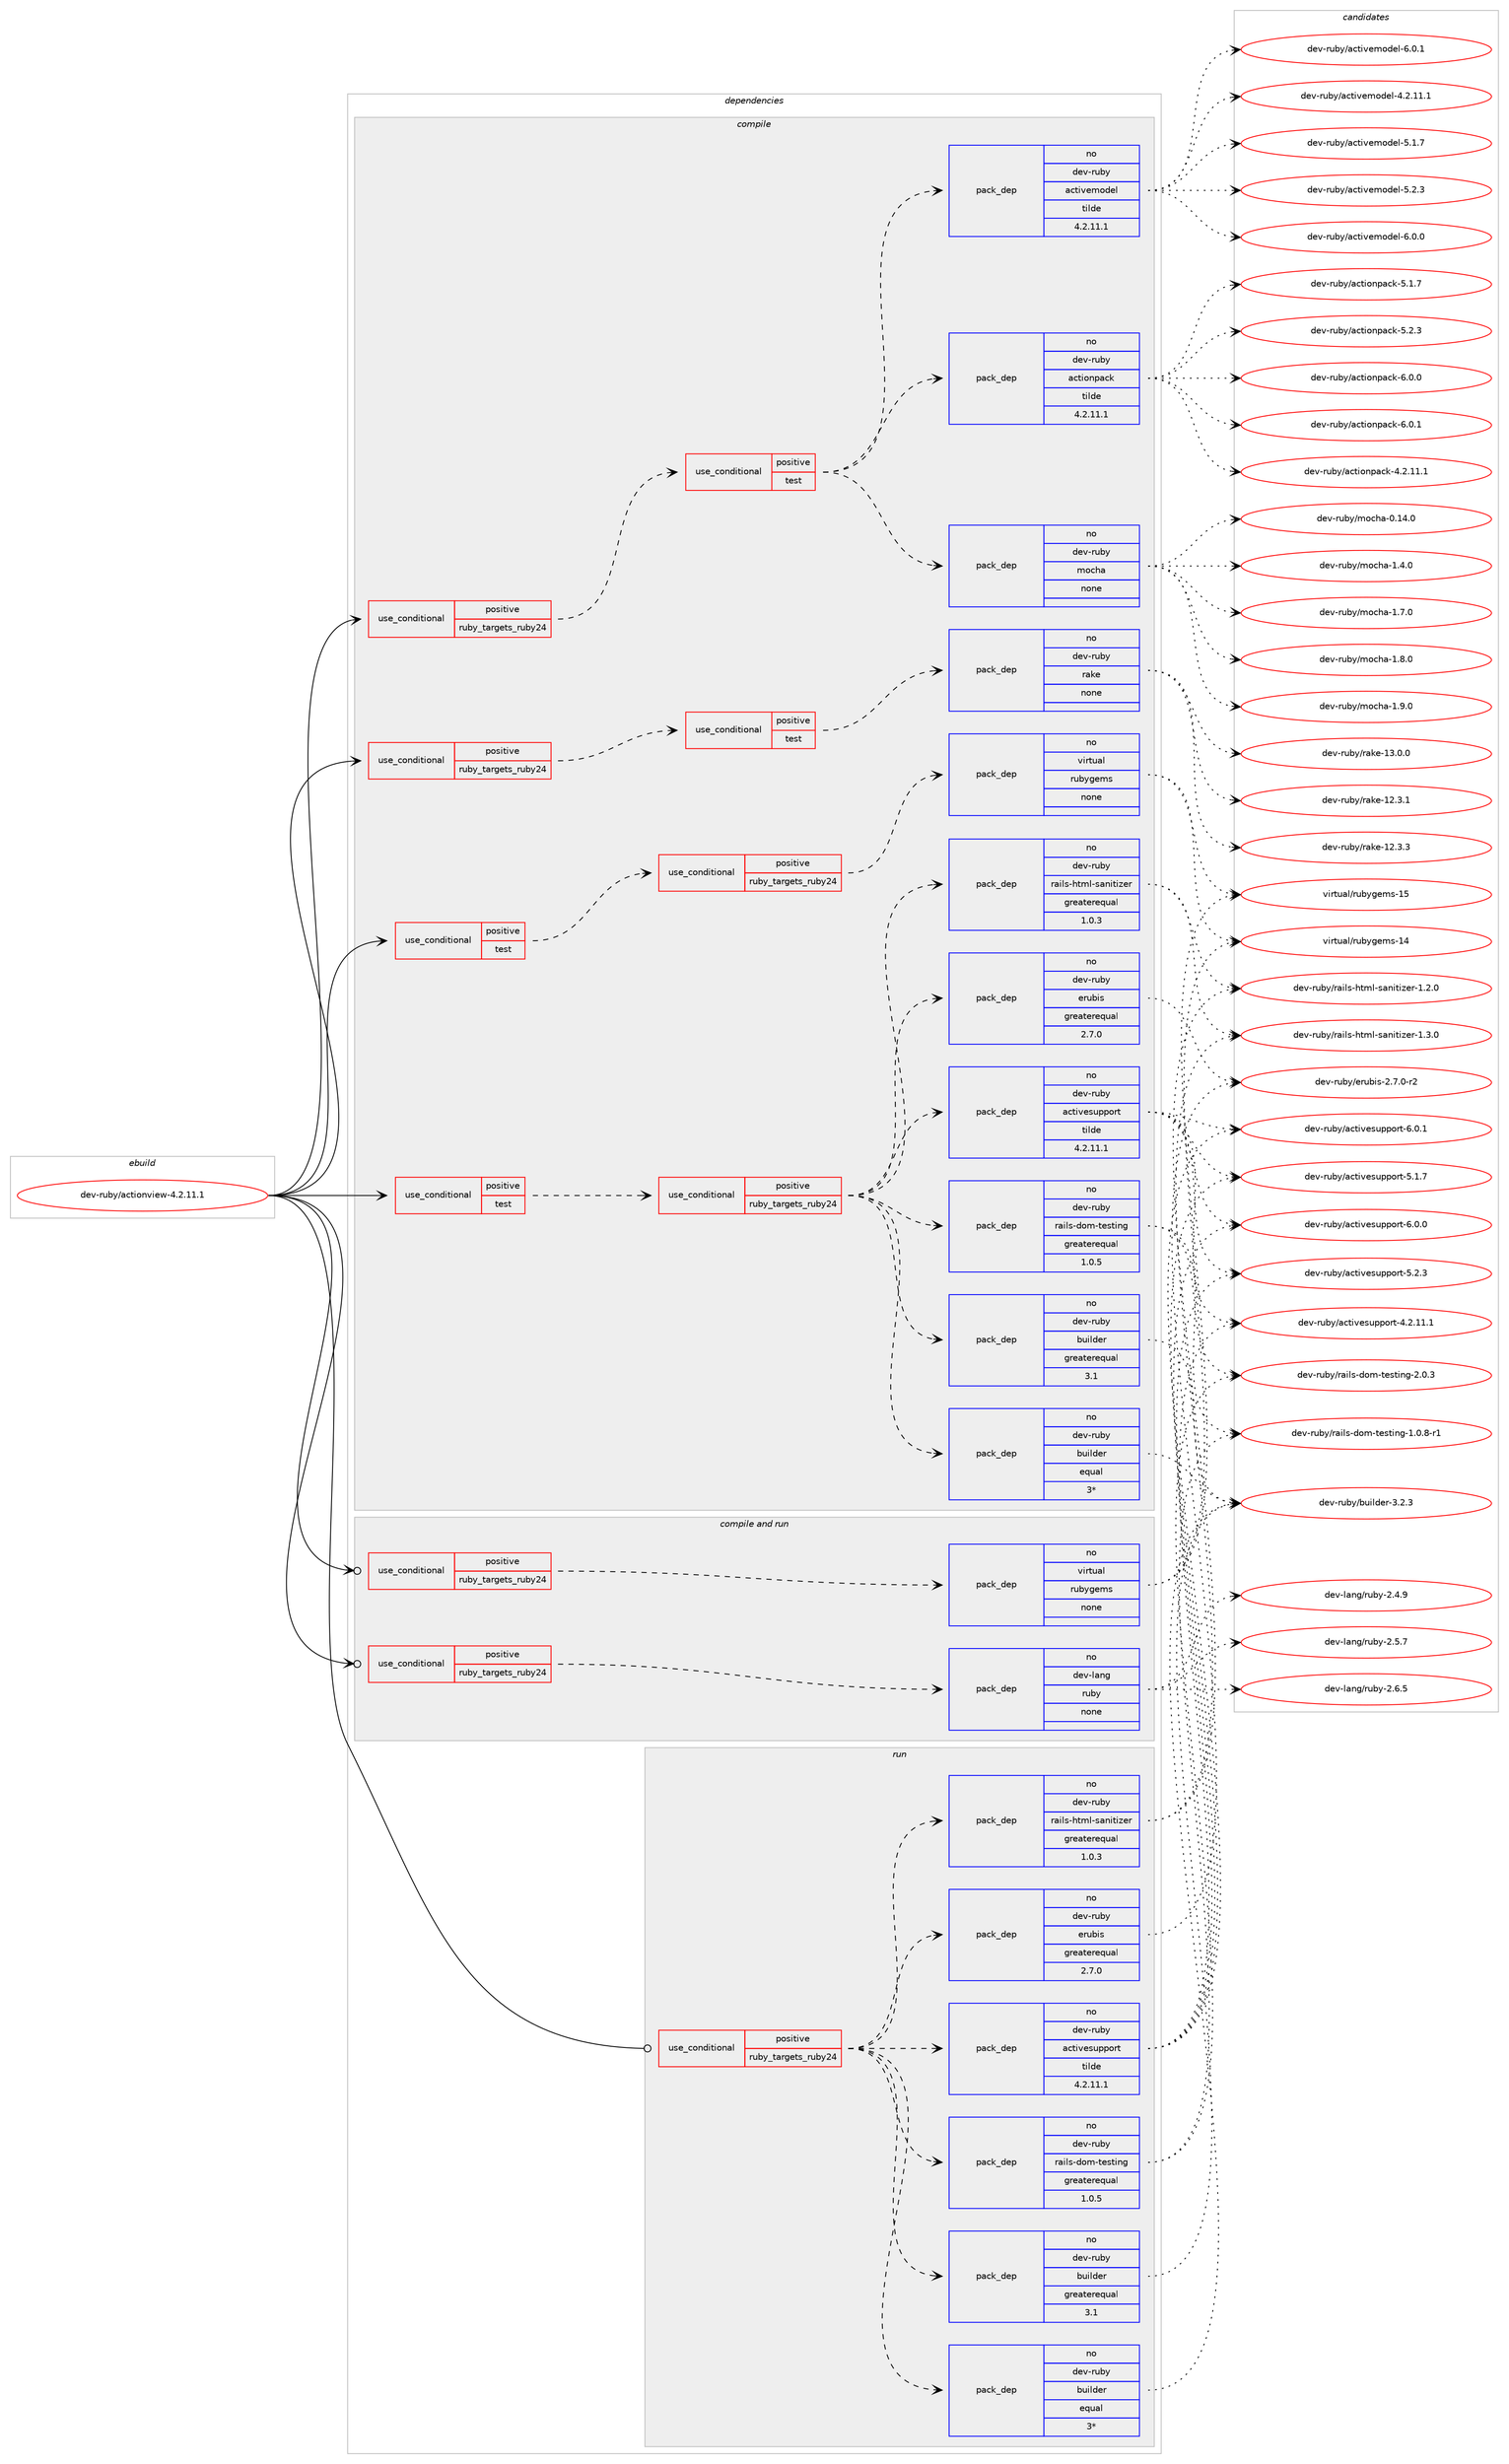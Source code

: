 digraph prolog {

# *************
# Graph options
# *************

newrank=true;
concentrate=true;
compound=true;
graph [rankdir=LR,fontname=Helvetica,fontsize=10,ranksep=1.5];#, ranksep=2.5, nodesep=0.2];
edge  [arrowhead=vee];
node  [fontname=Helvetica,fontsize=10];

# **********
# The ebuild
# **********

subgraph cluster_leftcol {
color=gray;
rank=same;
label=<<i>ebuild</i>>;
id [label="dev-ruby/actionview-4.2.11.1", color=red, width=4, href="../dev-ruby/actionview-4.2.11.1.svg"];
}

# ****************
# The dependencies
# ****************

subgraph cluster_midcol {
color=gray;
label=<<i>dependencies</i>>;
subgraph cluster_compile {
fillcolor="#eeeeee";
style=filled;
label=<<i>compile</i>>;
subgraph cond157032 {
dependency674516 [label=<<TABLE BORDER="0" CELLBORDER="1" CELLSPACING="0" CELLPADDING="4"><TR><TD ROWSPAN="3" CELLPADDING="10">use_conditional</TD></TR><TR><TD>positive</TD></TR><TR><TD>ruby_targets_ruby24</TD></TR></TABLE>>, shape=none, color=red];
subgraph cond157033 {
dependency674517 [label=<<TABLE BORDER="0" CELLBORDER="1" CELLSPACING="0" CELLPADDING="4"><TR><TD ROWSPAN="3" CELLPADDING="10">use_conditional</TD></TR><TR><TD>positive</TD></TR><TR><TD>test</TD></TR></TABLE>>, shape=none, color=red];
subgraph pack505578 {
dependency674518 [label=<<TABLE BORDER="0" CELLBORDER="1" CELLSPACING="0" CELLPADDING="4" WIDTH="220"><TR><TD ROWSPAN="6" CELLPADDING="30">pack_dep</TD></TR><TR><TD WIDTH="110">no</TD></TR><TR><TD>dev-ruby</TD></TR><TR><TD>mocha</TD></TR><TR><TD>none</TD></TR><TR><TD></TD></TR></TABLE>>, shape=none, color=blue];
}
dependency674517:e -> dependency674518:w [weight=20,style="dashed",arrowhead="vee"];
subgraph pack505579 {
dependency674519 [label=<<TABLE BORDER="0" CELLBORDER="1" CELLSPACING="0" CELLPADDING="4" WIDTH="220"><TR><TD ROWSPAN="6" CELLPADDING="30">pack_dep</TD></TR><TR><TD WIDTH="110">no</TD></TR><TR><TD>dev-ruby</TD></TR><TR><TD>actionpack</TD></TR><TR><TD>tilde</TD></TR><TR><TD>4.2.11.1</TD></TR></TABLE>>, shape=none, color=blue];
}
dependency674517:e -> dependency674519:w [weight=20,style="dashed",arrowhead="vee"];
subgraph pack505580 {
dependency674520 [label=<<TABLE BORDER="0" CELLBORDER="1" CELLSPACING="0" CELLPADDING="4" WIDTH="220"><TR><TD ROWSPAN="6" CELLPADDING="30">pack_dep</TD></TR><TR><TD WIDTH="110">no</TD></TR><TR><TD>dev-ruby</TD></TR><TR><TD>activemodel</TD></TR><TR><TD>tilde</TD></TR><TR><TD>4.2.11.1</TD></TR></TABLE>>, shape=none, color=blue];
}
dependency674517:e -> dependency674520:w [weight=20,style="dashed",arrowhead="vee"];
}
dependency674516:e -> dependency674517:w [weight=20,style="dashed",arrowhead="vee"];
}
id:e -> dependency674516:w [weight=20,style="solid",arrowhead="vee"];
subgraph cond157034 {
dependency674521 [label=<<TABLE BORDER="0" CELLBORDER="1" CELLSPACING="0" CELLPADDING="4"><TR><TD ROWSPAN="3" CELLPADDING="10">use_conditional</TD></TR><TR><TD>positive</TD></TR><TR><TD>ruby_targets_ruby24</TD></TR></TABLE>>, shape=none, color=red];
subgraph cond157035 {
dependency674522 [label=<<TABLE BORDER="0" CELLBORDER="1" CELLSPACING="0" CELLPADDING="4"><TR><TD ROWSPAN="3" CELLPADDING="10">use_conditional</TD></TR><TR><TD>positive</TD></TR><TR><TD>test</TD></TR></TABLE>>, shape=none, color=red];
subgraph pack505581 {
dependency674523 [label=<<TABLE BORDER="0" CELLBORDER="1" CELLSPACING="0" CELLPADDING="4" WIDTH="220"><TR><TD ROWSPAN="6" CELLPADDING="30">pack_dep</TD></TR><TR><TD WIDTH="110">no</TD></TR><TR><TD>dev-ruby</TD></TR><TR><TD>rake</TD></TR><TR><TD>none</TD></TR><TR><TD></TD></TR></TABLE>>, shape=none, color=blue];
}
dependency674522:e -> dependency674523:w [weight=20,style="dashed",arrowhead="vee"];
}
dependency674521:e -> dependency674522:w [weight=20,style="dashed",arrowhead="vee"];
}
id:e -> dependency674521:w [weight=20,style="solid",arrowhead="vee"];
subgraph cond157036 {
dependency674524 [label=<<TABLE BORDER="0" CELLBORDER="1" CELLSPACING="0" CELLPADDING="4"><TR><TD ROWSPAN="3" CELLPADDING="10">use_conditional</TD></TR><TR><TD>positive</TD></TR><TR><TD>test</TD></TR></TABLE>>, shape=none, color=red];
subgraph cond157037 {
dependency674525 [label=<<TABLE BORDER="0" CELLBORDER="1" CELLSPACING="0" CELLPADDING="4"><TR><TD ROWSPAN="3" CELLPADDING="10">use_conditional</TD></TR><TR><TD>positive</TD></TR><TR><TD>ruby_targets_ruby24</TD></TR></TABLE>>, shape=none, color=red];
subgraph pack505582 {
dependency674526 [label=<<TABLE BORDER="0" CELLBORDER="1" CELLSPACING="0" CELLPADDING="4" WIDTH="220"><TR><TD ROWSPAN="6" CELLPADDING="30">pack_dep</TD></TR><TR><TD WIDTH="110">no</TD></TR><TR><TD>dev-ruby</TD></TR><TR><TD>activesupport</TD></TR><TR><TD>tilde</TD></TR><TR><TD>4.2.11.1</TD></TR></TABLE>>, shape=none, color=blue];
}
dependency674525:e -> dependency674526:w [weight=20,style="dashed",arrowhead="vee"];
subgraph pack505583 {
dependency674527 [label=<<TABLE BORDER="0" CELLBORDER="1" CELLSPACING="0" CELLPADDING="4" WIDTH="220"><TR><TD ROWSPAN="6" CELLPADDING="30">pack_dep</TD></TR><TR><TD WIDTH="110">no</TD></TR><TR><TD>dev-ruby</TD></TR><TR><TD>builder</TD></TR><TR><TD>greaterequal</TD></TR><TR><TD>3.1</TD></TR></TABLE>>, shape=none, color=blue];
}
dependency674525:e -> dependency674527:w [weight=20,style="dashed",arrowhead="vee"];
subgraph pack505584 {
dependency674528 [label=<<TABLE BORDER="0" CELLBORDER="1" CELLSPACING="0" CELLPADDING="4" WIDTH="220"><TR><TD ROWSPAN="6" CELLPADDING="30">pack_dep</TD></TR><TR><TD WIDTH="110">no</TD></TR><TR><TD>dev-ruby</TD></TR><TR><TD>builder</TD></TR><TR><TD>equal</TD></TR><TR><TD>3*</TD></TR></TABLE>>, shape=none, color=blue];
}
dependency674525:e -> dependency674528:w [weight=20,style="dashed",arrowhead="vee"];
subgraph pack505585 {
dependency674529 [label=<<TABLE BORDER="0" CELLBORDER="1" CELLSPACING="0" CELLPADDING="4" WIDTH="220"><TR><TD ROWSPAN="6" CELLPADDING="30">pack_dep</TD></TR><TR><TD WIDTH="110">no</TD></TR><TR><TD>dev-ruby</TD></TR><TR><TD>erubis</TD></TR><TR><TD>greaterequal</TD></TR><TR><TD>2.7.0</TD></TR></TABLE>>, shape=none, color=blue];
}
dependency674525:e -> dependency674529:w [weight=20,style="dashed",arrowhead="vee"];
subgraph pack505586 {
dependency674530 [label=<<TABLE BORDER="0" CELLBORDER="1" CELLSPACING="0" CELLPADDING="4" WIDTH="220"><TR><TD ROWSPAN="6" CELLPADDING="30">pack_dep</TD></TR><TR><TD WIDTH="110">no</TD></TR><TR><TD>dev-ruby</TD></TR><TR><TD>rails-html-sanitizer</TD></TR><TR><TD>greaterequal</TD></TR><TR><TD>1.0.3</TD></TR></TABLE>>, shape=none, color=blue];
}
dependency674525:e -> dependency674530:w [weight=20,style="dashed",arrowhead="vee"];
subgraph pack505587 {
dependency674531 [label=<<TABLE BORDER="0" CELLBORDER="1" CELLSPACING="0" CELLPADDING="4" WIDTH="220"><TR><TD ROWSPAN="6" CELLPADDING="30">pack_dep</TD></TR><TR><TD WIDTH="110">no</TD></TR><TR><TD>dev-ruby</TD></TR><TR><TD>rails-dom-testing</TD></TR><TR><TD>greaterequal</TD></TR><TR><TD>1.0.5</TD></TR></TABLE>>, shape=none, color=blue];
}
dependency674525:e -> dependency674531:w [weight=20,style="dashed",arrowhead="vee"];
}
dependency674524:e -> dependency674525:w [weight=20,style="dashed",arrowhead="vee"];
}
id:e -> dependency674524:w [weight=20,style="solid",arrowhead="vee"];
subgraph cond157038 {
dependency674532 [label=<<TABLE BORDER="0" CELLBORDER="1" CELLSPACING="0" CELLPADDING="4"><TR><TD ROWSPAN="3" CELLPADDING="10">use_conditional</TD></TR><TR><TD>positive</TD></TR><TR><TD>test</TD></TR></TABLE>>, shape=none, color=red];
subgraph cond157039 {
dependency674533 [label=<<TABLE BORDER="0" CELLBORDER="1" CELLSPACING="0" CELLPADDING="4"><TR><TD ROWSPAN="3" CELLPADDING="10">use_conditional</TD></TR><TR><TD>positive</TD></TR><TR><TD>ruby_targets_ruby24</TD></TR></TABLE>>, shape=none, color=red];
subgraph pack505588 {
dependency674534 [label=<<TABLE BORDER="0" CELLBORDER="1" CELLSPACING="0" CELLPADDING="4" WIDTH="220"><TR><TD ROWSPAN="6" CELLPADDING="30">pack_dep</TD></TR><TR><TD WIDTH="110">no</TD></TR><TR><TD>virtual</TD></TR><TR><TD>rubygems</TD></TR><TR><TD>none</TD></TR><TR><TD></TD></TR></TABLE>>, shape=none, color=blue];
}
dependency674533:e -> dependency674534:w [weight=20,style="dashed",arrowhead="vee"];
}
dependency674532:e -> dependency674533:w [weight=20,style="dashed",arrowhead="vee"];
}
id:e -> dependency674532:w [weight=20,style="solid",arrowhead="vee"];
}
subgraph cluster_compileandrun {
fillcolor="#eeeeee";
style=filled;
label=<<i>compile and run</i>>;
subgraph cond157040 {
dependency674535 [label=<<TABLE BORDER="0" CELLBORDER="1" CELLSPACING="0" CELLPADDING="4"><TR><TD ROWSPAN="3" CELLPADDING="10">use_conditional</TD></TR><TR><TD>positive</TD></TR><TR><TD>ruby_targets_ruby24</TD></TR></TABLE>>, shape=none, color=red];
subgraph pack505589 {
dependency674536 [label=<<TABLE BORDER="0" CELLBORDER="1" CELLSPACING="0" CELLPADDING="4" WIDTH="220"><TR><TD ROWSPAN="6" CELLPADDING="30">pack_dep</TD></TR><TR><TD WIDTH="110">no</TD></TR><TR><TD>dev-lang</TD></TR><TR><TD>ruby</TD></TR><TR><TD>none</TD></TR><TR><TD></TD></TR></TABLE>>, shape=none, color=blue];
}
dependency674535:e -> dependency674536:w [weight=20,style="dashed",arrowhead="vee"];
}
id:e -> dependency674535:w [weight=20,style="solid",arrowhead="odotvee"];
subgraph cond157041 {
dependency674537 [label=<<TABLE BORDER="0" CELLBORDER="1" CELLSPACING="0" CELLPADDING="4"><TR><TD ROWSPAN="3" CELLPADDING="10">use_conditional</TD></TR><TR><TD>positive</TD></TR><TR><TD>ruby_targets_ruby24</TD></TR></TABLE>>, shape=none, color=red];
subgraph pack505590 {
dependency674538 [label=<<TABLE BORDER="0" CELLBORDER="1" CELLSPACING="0" CELLPADDING="4" WIDTH="220"><TR><TD ROWSPAN="6" CELLPADDING="30">pack_dep</TD></TR><TR><TD WIDTH="110">no</TD></TR><TR><TD>virtual</TD></TR><TR><TD>rubygems</TD></TR><TR><TD>none</TD></TR><TR><TD></TD></TR></TABLE>>, shape=none, color=blue];
}
dependency674537:e -> dependency674538:w [weight=20,style="dashed",arrowhead="vee"];
}
id:e -> dependency674537:w [weight=20,style="solid",arrowhead="odotvee"];
}
subgraph cluster_run {
fillcolor="#eeeeee";
style=filled;
label=<<i>run</i>>;
subgraph cond157042 {
dependency674539 [label=<<TABLE BORDER="0" CELLBORDER="1" CELLSPACING="0" CELLPADDING="4"><TR><TD ROWSPAN="3" CELLPADDING="10">use_conditional</TD></TR><TR><TD>positive</TD></TR><TR><TD>ruby_targets_ruby24</TD></TR></TABLE>>, shape=none, color=red];
subgraph pack505591 {
dependency674540 [label=<<TABLE BORDER="0" CELLBORDER="1" CELLSPACING="0" CELLPADDING="4" WIDTH="220"><TR><TD ROWSPAN="6" CELLPADDING="30">pack_dep</TD></TR><TR><TD WIDTH="110">no</TD></TR><TR><TD>dev-ruby</TD></TR><TR><TD>activesupport</TD></TR><TR><TD>tilde</TD></TR><TR><TD>4.2.11.1</TD></TR></TABLE>>, shape=none, color=blue];
}
dependency674539:e -> dependency674540:w [weight=20,style="dashed",arrowhead="vee"];
subgraph pack505592 {
dependency674541 [label=<<TABLE BORDER="0" CELLBORDER="1" CELLSPACING="0" CELLPADDING="4" WIDTH="220"><TR><TD ROWSPAN="6" CELLPADDING="30">pack_dep</TD></TR><TR><TD WIDTH="110">no</TD></TR><TR><TD>dev-ruby</TD></TR><TR><TD>builder</TD></TR><TR><TD>greaterequal</TD></TR><TR><TD>3.1</TD></TR></TABLE>>, shape=none, color=blue];
}
dependency674539:e -> dependency674541:w [weight=20,style="dashed",arrowhead="vee"];
subgraph pack505593 {
dependency674542 [label=<<TABLE BORDER="0" CELLBORDER="1" CELLSPACING="0" CELLPADDING="4" WIDTH="220"><TR><TD ROWSPAN="6" CELLPADDING="30">pack_dep</TD></TR><TR><TD WIDTH="110">no</TD></TR><TR><TD>dev-ruby</TD></TR><TR><TD>builder</TD></TR><TR><TD>equal</TD></TR><TR><TD>3*</TD></TR></TABLE>>, shape=none, color=blue];
}
dependency674539:e -> dependency674542:w [weight=20,style="dashed",arrowhead="vee"];
subgraph pack505594 {
dependency674543 [label=<<TABLE BORDER="0" CELLBORDER="1" CELLSPACING="0" CELLPADDING="4" WIDTH="220"><TR><TD ROWSPAN="6" CELLPADDING="30">pack_dep</TD></TR><TR><TD WIDTH="110">no</TD></TR><TR><TD>dev-ruby</TD></TR><TR><TD>erubis</TD></TR><TR><TD>greaterequal</TD></TR><TR><TD>2.7.0</TD></TR></TABLE>>, shape=none, color=blue];
}
dependency674539:e -> dependency674543:w [weight=20,style="dashed",arrowhead="vee"];
subgraph pack505595 {
dependency674544 [label=<<TABLE BORDER="0" CELLBORDER="1" CELLSPACING="0" CELLPADDING="4" WIDTH="220"><TR><TD ROWSPAN="6" CELLPADDING="30">pack_dep</TD></TR><TR><TD WIDTH="110">no</TD></TR><TR><TD>dev-ruby</TD></TR><TR><TD>rails-html-sanitizer</TD></TR><TR><TD>greaterequal</TD></TR><TR><TD>1.0.3</TD></TR></TABLE>>, shape=none, color=blue];
}
dependency674539:e -> dependency674544:w [weight=20,style="dashed",arrowhead="vee"];
subgraph pack505596 {
dependency674545 [label=<<TABLE BORDER="0" CELLBORDER="1" CELLSPACING="0" CELLPADDING="4" WIDTH="220"><TR><TD ROWSPAN="6" CELLPADDING="30">pack_dep</TD></TR><TR><TD WIDTH="110">no</TD></TR><TR><TD>dev-ruby</TD></TR><TR><TD>rails-dom-testing</TD></TR><TR><TD>greaterequal</TD></TR><TR><TD>1.0.5</TD></TR></TABLE>>, shape=none, color=blue];
}
dependency674539:e -> dependency674545:w [weight=20,style="dashed",arrowhead="vee"];
}
id:e -> dependency674539:w [weight=20,style="solid",arrowhead="odot"];
}
}

# **************
# The candidates
# **************

subgraph cluster_choices {
rank=same;
color=gray;
label=<<i>candidates</i>>;

subgraph choice505578 {
color=black;
nodesep=1;
choice100101118451141179812147109111991049745484649524648 [label="dev-ruby/mocha-0.14.0", color=red, width=4,href="../dev-ruby/mocha-0.14.0.svg"];
choice1001011184511411798121471091119910497454946524648 [label="dev-ruby/mocha-1.4.0", color=red, width=4,href="../dev-ruby/mocha-1.4.0.svg"];
choice1001011184511411798121471091119910497454946554648 [label="dev-ruby/mocha-1.7.0", color=red, width=4,href="../dev-ruby/mocha-1.7.0.svg"];
choice1001011184511411798121471091119910497454946564648 [label="dev-ruby/mocha-1.8.0", color=red, width=4,href="../dev-ruby/mocha-1.8.0.svg"];
choice1001011184511411798121471091119910497454946574648 [label="dev-ruby/mocha-1.9.0", color=red, width=4,href="../dev-ruby/mocha-1.9.0.svg"];
dependency674518:e -> choice100101118451141179812147109111991049745484649524648:w [style=dotted,weight="100"];
dependency674518:e -> choice1001011184511411798121471091119910497454946524648:w [style=dotted,weight="100"];
dependency674518:e -> choice1001011184511411798121471091119910497454946554648:w [style=dotted,weight="100"];
dependency674518:e -> choice1001011184511411798121471091119910497454946564648:w [style=dotted,weight="100"];
dependency674518:e -> choice1001011184511411798121471091119910497454946574648:w [style=dotted,weight="100"];
}
subgraph choice505579 {
color=black;
nodesep=1;
choice10010111845114117981214797991161051111101129799107455246504649494649 [label="dev-ruby/actionpack-4.2.11.1", color=red, width=4,href="../dev-ruby/actionpack-4.2.11.1.svg"];
choice10010111845114117981214797991161051111101129799107455346494655 [label="dev-ruby/actionpack-5.1.7", color=red, width=4,href="../dev-ruby/actionpack-5.1.7.svg"];
choice10010111845114117981214797991161051111101129799107455346504651 [label="dev-ruby/actionpack-5.2.3", color=red, width=4,href="../dev-ruby/actionpack-5.2.3.svg"];
choice10010111845114117981214797991161051111101129799107455446484648 [label="dev-ruby/actionpack-6.0.0", color=red, width=4,href="../dev-ruby/actionpack-6.0.0.svg"];
choice10010111845114117981214797991161051111101129799107455446484649 [label="dev-ruby/actionpack-6.0.1", color=red, width=4,href="../dev-ruby/actionpack-6.0.1.svg"];
dependency674519:e -> choice10010111845114117981214797991161051111101129799107455246504649494649:w [style=dotted,weight="100"];
dependency674519:e -> choice10010111845114117981214797991161051111101129799107455346494655:w [style=dotted,weight="100"];
dependency674519:e -> choice10010111845114117981214797991161051111101129799107455346504651:w [style=dotted,weight="100"];
dependency674519:e -> choice10010111845114117981214797991161051111101129799107455446484648:w [style=dotted,weight="100"];
dependency674519:e -> choice10010111845114117981214797991161051111101129799107455446484649:w [style=dotted,weight="100"];
}
subgraph choice505580 {
color=black;
nodesep=1;
choice1001011184511411798121479799116105118101109111100101108455246504649494649 [label="dev-ruby/activemodel-4.2.11.1", color=red, width=4,href="../dev-ruby/activemodel-4.2.11.1.svg"];
choice1001011184511411798121479799116105118101109111100101108455346494655 [label="dev-ruby/activemodel-5.1.7", color=red, width=4,href="../dev-ruby/activemodel-5.1.7.svg"];
choice1001011184511411798121479799116105118101109111100101108455346504651 [label="dev-ruby/activemodel-5.2.3", color=red, width=4,href="../dev-ruby/activemodel-5.2.3.svg"];
choice1001011184511411798121479799116105118101109111100101108455446484648 [label="dev-ruby/activemodel-6.0.0", color=red, width=4,href="../dev-ruby/activemodel-6.0.0.svg"];
choice1001011184511411798121479799116105118101109111100101108455446484649 [label="dev-ruby/activemodel-6.0.1", color=red, width=4,href="../dev-ruby/activemodel-6.0.1.svg"];
dependency674520:e -> choice1001011184511411798121479799116105118101109111100101108455246504649494649:w [style=dotted,weight="100"];
dependency674520:e -> choice1001011184511411798121479799116105118101109111100101108455346494655:w [style=dotted,weight="100"];
dependency674520:e -> choice1001011184511411798121479799116105118101109111100101108455346504651:w [style=dotted,weight="100"];
dependency674520:e -> choice1001011184511411798121479799116105118101109111100101108455446484648:w [style=dotted,weight="100"];
dependency674520:e -> choice1001011184511411798121479799116105118101109111100101108455446484649:w [style=dotted,weight="100"];
}
subgraph choice505581 {
color=black;
nodesep=1;
choice1001011184511411798121471149710710145495046514649 [label="dev-ruby/rake-12.3.1", color=red, width=4,href="../dev-ruby/rake-12.3.1.svg"];
choice1001011184511411798121471149710710145495046514651 [label="dev-ruby/rake-12.3.3", color=red, width=4,href="../dev-ruby/rake-12.3.3.svg"];
choice1001011184511411798121471149710710145495146484648 [label="dev-ruby/rake-13.0.0", color=red, width=4,href="../dev-ruby/rake-13.0.0.svg"];
dependency674523:e -> choice1001011184511411798121471149710710145495046514649:w [style=dotted,weight="100"];
dependency674523:e -> choice1001011184511411798121471149710710145495046514651:w [style=dotted,weight="100"];
dependency674523:e -> choice1001011184511411798121471149710710145495146484648:w [style=dotted,weight="100"];
}
subgraph choice505582 {
color=black;
nodesep=1;
choice1001011184511411798121479799116105118101115117112112111114116455246504649494649 [label="dev-ruby/activesupport-4.2.11.1", color=red, width=4,href="../dev-ruby/activesupport-4.2.11.1.svg"];
choice1001011184511411798121479799116105118101115117112112111114116455346494655 [label="dev-ruby/activesupport-5.1.7", color=red, width=4,href="../dev-ruby/activesupport-5.1.7.svg"];
choice1001011184511411798121479799116105118101115117112112111114116455346504651 [label="dev-ruby/activesupport-5.2.3", color=red, width=4,href="../dev-ruby/activesupport-5.2.3.svg"];
choice1001011184511411798121479799116105118101115117112112111114116455446484648 [label="dev-ruby/activesupport-6.0.0", color=red, width=4,href="../dev-ruby/activesupport-6.0.0.svg"];
choice1001011184511411798121479799116105118101115117112112111114116455446484649 [label="dev-ruby/activesupport-6.0.1", color=red, width=4,href="../dev-ruby/activesupport-6.0.1.svg"];
dependency674526:e -> choice1001011184511411798121479799116105118101115117112112111114116455246504649494649:w [style=dotted,weight="100"];
dependency674526:e -> choice1001011184511411798121479799116105118101115117112112111114116455346494655:w [style=dotted,weight="100"];
dependency674526:e -> choice1001011184511411798121479799116105118101115117112112111114116455346504651:w [style=dotted,weight="100"];
dependency674526:e -> choice1001011184511411798121479799116105118101115117112112111114116455446484648:w [style=dotted,weight="100"];
dependency674526:e -> choice1001011184511411798121479799116105118101115117112112111114116455446484649:w [style=dotted,weight="100"];
}
subgraph choice505583 {
color=black;
nodesep=1;
choice10010111845114117981214798117105108100101114455146504651 [label="dev-ruby/builder-3.2.3", color=red, width=4,href="../dev-ruby/builder-3.2.3.svg"];
dependency674527:e -> choice10010111845114117981214798117105108100101114455146504651:w [style=dotted,weight="100"];
}
subgraph choice505584 {
color=black;
nodesep=1;
choice10010111845114117981214798117105108100101114455146504651 [label="dev-ruby/builder-3.2.3", color=red, width=4,href="../dev-ruby/builder-3.2.3.svg"];
dependency674528:e -> choice10010111845114117981214798117105108100101114455146504651:w [style=dotted,weight="100"];
}
subgraph choice505585 {
color=black;
nodesep=1;
choice100101118451141179812147101114117981051154550465546484511450 [label="dev-ruby/erubis-2.7.0-r2", color=red, width=4,href="../dev-ruby/erubis-2.7.0-r2.svg"];
dependency674529:e -> choice100101118451141179812147101114117981051154550465546484511450:w [style=dotted,weight="100"];
}
subgraph choice505586 {
color=black;
nodesep=1;
choice10010111845114117981214711497105108115451041161091084511597110105116105122101114454946504648 [label="dev-ruby/rails-html-sanitizer-1.2.0", color=red, width=4,href="../dev-ruby/rails-html-sanitizer-1.2.0.svg"];
choice10010111845114117981214711497105108115451041161091084511597110105116105122101114454946514648 [label="dev-ruby/rails-html-sanitizer-1.3.0", color=red, width=4,href="../dev-ruby/rails-html-sanitizer-1.3.0.svg"];
dependency674530:e -> choice10010111845114117981214711497105108115451041161091084511597110105116105122101114454946504648:w [style=dotted,weight="100"];
dependency674530:e -> choice10010111845114117981214711497105108115451041161091084511597110105116105122101114454946514648:w [style=dotted,weight="100"];
}
subgraph choice505587 {
color=black;
nodesep=1;
choice1001011184511411798121471149710510811545100111109451161011151161051101034549464846564511449 [label="dev-ruby/rails-dom-testing-1.0.8-r1", color=red, width=4,href="../dev-ruby/rails-dom-testing-1.0.8-r1.svg"];
choice100101118451141179812147114971051081154510011110945116101115116105110103455046484651 [label="dev-ruby/rails-dom-testing-2.0.3", color=red, width=4,href="../dev-ruby/rails-dom-testing-2.0.3.svg"];
dependency674531:e -> choice1001011184511411798121471149710510811545100111109451161011151161051101034549464846564511449:w [style=dotted,weight="100"];
dependency674531:e -> choice100101118451141179812147114971051081154510011110945116101115116105110103455046484651:w [style=dotted,weight="100"];
}
subgraph choice505588 {
color=black;
nodesep=1;
choice118105114116117971084711411798121103101109115454952 [label="virtual/rubygems-14", color=red, width=4,href="../virtual/rubygems-14.svg"];
choice118105114116117971084711411798121103101109115454953 [label="virtual/rubygems-15", color=red, width=4,href="../virtual/rubygems-15.svg"];
dependency674534:e -> choice118105114116117971084711411798121103101109115454952:w [style=dotted,weight="100"];
dependency674534:e -> choice118105114116117971084711411798121103101109115454953:w [style=dotted,weight="100"];
}
subgraph choice505589 {
color=black;
nodesep=1;
choice10010111845108971101034711411798121455046524657 [label="dev-lang/ruby-2.4.9", color=red, width=4,href="../dev-lang/ruby-2.4.9.svg"];
choice10010111845108971101034711411798121455046534655 [label="dev-lang/ruby-2.5.7", color=red, width=4,href="../dev-lang/ruby-2.5.7.svg"];
choice10010111845108971101034711411798121455046544653 [label="dev-lang/ruby-2.6.5", color=red, width=4,href="../dev-lang/ruby-2.6.5.svg"];
dependency674536:e -> choice10010111845108971101034711411798121455046524657:w [style=dotted,weight="100"];
dependency674536:e -> choice10010111845108971101034711411798121455046534655:w [style=dotted,weight="100"];
dependency674536:e -> choice10010111845108971101034711411798121455046544653:w [style=dotted,weight="100"];
}
subgraph choice505590 {
color=black;
nodesep=1;
choice118105114116117971084711411798121103101109115454952 [label="virtual/rubygems-14", color=red, width=4,href="../virtual/rubygems-14.svg"];
choice118105114116117971084711411798121103101109115454953 [label="virtual/rubygems-15", color=red, width=4,href="../virtual/rubygems-15.svg"];
dependency674538:e -> choice118105114116117971084711411798121103101109115454952:w [style=dotted,weight="100"];
dependency674538:e -> choice118105114116117971084711411798121103101109115454953:w [style=dotted,weight="100"];
}
subgraph choice505591 {
color=black;
nodesep=1;
choice1001011184511411798121479799116105118101115117112112111114116455246504649494649 [label="dev-ruby/activesupport-4.2.11.1", color=red, width=4,href="../dev-ruby/activesupport-4.2.11.1.svg"];
choice1001011184511411798121479799116105118101115117112112111114116455346494655 [label="dev-ruby/activesupport-5.1.7", color=red, width=4,href="../dev-ruby/activesupport-5.1.7.svg"];
choice1001011184511411798121479799116105118101115117112112111114116455346504651 [label="dev-ruby/activesupport-5.2.3", color=red, width=4,href="../dev-ruby/activesupport-5.2.3.svg"];
choice1001011184511411798121479799116105118101115117112112111114116455446484648 [label="dev-ruby/activesupport-6.0.0", color=red, width=4,href="../dev-ruby/activesupport-6.0.0.svg"];
choice1001011184511411798121479799116105118101115117112112111114116455446484649 [label="dev-ruby/activesupport-6.0.1", color=red, width=4,href="../dev-ruby/activesupport-6.0.1.svg"];
dependency674540:e -> choice1001011184511411798121479799116105118101115117112112111114116455246504649494649:w [style=dotted,weight="100"];
dependency674540:e -> choice1001011184511411798121479799116105118101115117112112111114116455346494655:w [style=dotted,weight="100"];
dependency674540:e -> choice1001011184511411798121479799116105118101115117112112111114116455346504651:w [style=dotted,weight="100"];
dependency674540:e -> choice1001011184511411798121479799116105118101115117112112111114116455446484648:w [style=dotted,weight="100"];
dependency674540:e -> choice1001011184511411798121479799116105118101115117112112111114116455446484649:w [style=dotted,weight="100"];
}
subgraph choice505592 {
color=black;
nodesep=1;
choice10010111845114117981214798117105108100101114455146504651 [label="dev-ruby/builder-3.2.3", color=red, width=4,href="../dev-ruby/builder-3.2.3.svg"];
dependency674541:e -> choice10010111845114117981214798117105108100101114455146504651:w [style=dotted,weight="100"];
}
subgraph choice505593 {
color=black;
nodesep=1;
choice10010111845114117981214798117105108100101114455146504651 [label="dev-ruby/builder-3.2.3", color=red, width=4,href="../dev-ruby/builder-3.2.3.svg"];
dependency674542:e -> choice10010111845114117981214798117105108100101114455146504651:w [style=dotted,weight="100"];
}
subgraph choice505594 {
color=black;
nodesep=1;
choice100101118451141179812147101114117981051154550465546484511450 [label="dev-ruby/erubis-2.7.0-r2", color=red, width=4,href="../dev-ruby/erubis-2.7.0-r2.svg"];
dependency674543:e -> choice100101118451141179812147101114117981051154550465546484511450:w [style=dotted,weight="100"];
}
subgraph choice505595 {
color=black;
nodesep=1;
choice10010111845114117981214711497105108115451041161091084511597110105116105122101114454946504648 [label="dev-ruby/rails-html-sanitizer-1.2.0", color=red, width=4,href="../dev-ruby/rails-html-sanitizer-1.2.0.svg"];
choice10010111845114117981214711497105108115451041161091084511597110105116105122101114454946514648 [label="dev-ruby/rails-html-sanitizer-1.3.0", color=red, width=4,href="../dev-ruby/rails-html-sanitizer-1.3.0.svg"];
dependency674544:e -> choice10010111845114117981214711497105108115451041161091084511597110105116105122101114454946504648:w [style=dotted,weight="100"];
dependency674544:e -> choice10010111845114117981214711497105108115451041161091084511597110105116105122101114454946514648:w [style=dotted,weight="100"];
}
subgraph choice505596 {
color=black;
nodesep=1;
choice1001011184511411798121471149710510811545100111109451161011151161051101034549464846564511449 [label="dev-ruby/rails-dom-testing-1.0.8-r1", color=red, width=4,href="../dev-ruby/rails-dom-testing-1.0.8-r1.svg"];
choice100101118451141179812147114971051081154510011110945116101115116105110103455046484651 [label="dev-ruby/rails-dom-testing-2.0.3", color=red, width=4,href="../dev-ruby/rails-dom-testing-2.0.3.svg"];
dependency674545:e -> choice1001011184511411798121471149710510811545100111109451161011151161051101034549464846564511449:w [style=dotted,weight="100"];
dependency674545:e -> choice100101118451141179812147114971051081154510011110945116101115116105110103455046484651:w [style=dotted,weight="100"];
}
}

}
